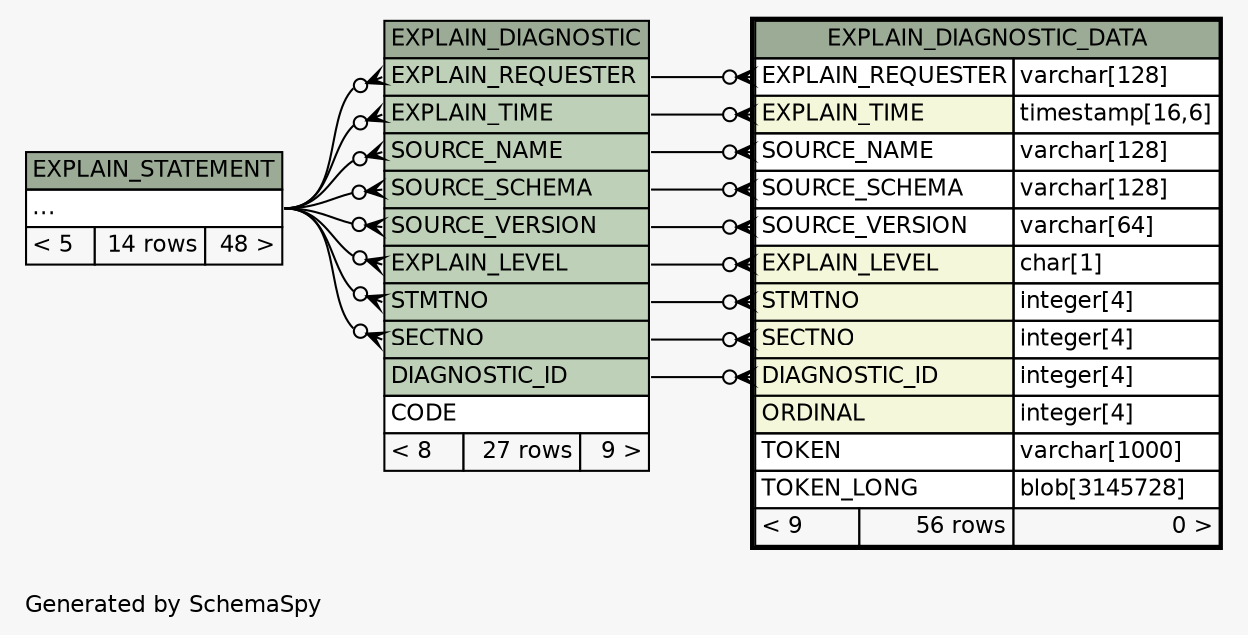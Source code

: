 // dot 2.38.0 on Windows 10 10.0
// SchemaSpy rev Unknown
digraph "twoDegreesRelationshipsDiagram" {
  graph [
    rankdir="RL"
    bgcolor="#f7f7f7"
    label="\nGenerated by SchemaSpy"
    labeljust="l"
    nodesep="0.18"
    ranksep="0.46"
    fontname="Helvetica"
    fontsize="11"
  ];
  node [
    fontname="Helvetica"
    fontsize="11"
    shape="plaintext"
  ];
  edge [
    arrowsize="0.8"
  ];
  "EXPLAIN_DIAGNOSTIC":"EXPLAIN_LEVEL":w -> "EXPLAIN_STATEMENT":"elipses":e [arrowhead=none dir=back arrowtail=crowodot];
  "EXPLAIN_DIAGNOSTIC":"EXPLAIN_REQUESTER":w -> "EXPLAIN_STATEMENT":"elipses":e [arrowhead=none dir=back arrowtail=crowodot];
  "EXPLAIN_DIAGNOSTIC":"EXPLAIN_TIME":w -> "EXPLAIN_STATEMENT":"elipses":e [arrowhead=none dir=back arrowtail=crowodot];
  "EXPLAIN_DIAGNOSTIC":"SECTNO":w -> "EXPLAIN_STATEMENT":"elipses":e [arrowhead=none dir=back arrowtail=crowodot];
  "EXPLAIN_DIAGNOSTIC":"SOURCE_NAME":w -> "EXPLAIN_STATEMENT":"elipses":e [arrowhead=none dir=back arrowtail=crowodot];
  "EXPLAIN_DIAGNOSTIC":"SOURCE_SCHEMA":w -> "EXPLAIN_STATEMENT":"elipses":e [arrowhead=none dir=back arrowtail=crowodot];
  "EXPLAIN_DIAGNOSTIC":"SOURCE_VERSION":w -> "EXPLAIN_STATEMENT":"elipses":e [arrowhead=none dir=back arrowtail=crowodot];
  "EXPLAIN_DIAGNOSTIC":"STMTNO":w -> "EXPLAIN_STATEMENT":"elipses":e [arrowhead=none dir=back arrowtail=crowodot];
  "EXPLAIN_DIAGNOSTIC_DATA":"DIAGNOSTIC_ID":w -> "EXPLAIN_DIAGNOSTIC":"DIAGNOSTIC_ID":e [arrowhead=none dir=back arrowtail=crowodot];
  "EXPLAIN_DIAGNOSTIC_DATA":"EXPLAIN_LEVEL":w -> "EXPLAIN_DIAGNOSTIC":"EXPLAIN_LEVEL":e [arrowhead=none dir=back arrowtail=crowodot];
  "EXPLAIN_DIAGNOSTIC_DATA":"EXPLAIN_REQUESTER":w -> "EXPLAIN_DIAGNOSTIC":"EXPLAIN_REQUESTER":e [arrowhead=none dir=back arrowtail=crowodot];
  "EXPLAIN_DIAGNOSTIC_DATA":"EXPLAIN_TIME":w -> "EXPLAIN_DIAGNOSTIC":"EXPLAIN_TIME":e [arrowhead=none dir=back arrowtail=crowodot];
  "EXPLAIN_DIAGNOSTIC_DATA":"SECTNO":w -> "EXPLAIN_DIAGNOSTIC":"SECTNO":e [arrowhead=none dir=back arrowtail=crowodot];
  "EXPLAIN_DIAGNOSTIC_DATA":"SOURCE_NAME":w -> "EXPLAIN_DIAGNOSTIC":"SOURCE_NAME":e [arrowhead=none dir=back arrowtail=crowodot];
  "EXPLAIN_DIAGNOSTIC_DATA":"SOURCE_SCHEMA":w -> "EXPLAIN_DIAGNOSTIC":"SOURCE_SCHEMA":e [arrowhead=none dir=back arrowtail=crowodot];
  "EXPLAIN_DIAGNOSTIC_DATA":"SOURCE_VERSION":w -> "EXPLAIN_DIAGNOSTIC":"SOURCE_VERSION":e [arrowhead=none dir=back arrowtail=crowodot];
  "EXPLAIN_DIAGNOSTIC_DATA":"STMTNO":w -> "EXPLAIN_DIAGNOSTIC":"STMTNO":e [arrowhead=none dir=back arrowtail=crowodot];
  "EXPLAIN_DIAGNOSTIC" [
    label=<
    <TABLE BORDER="0" CELLBORDER="1" CELLSPACING="0" BGCOLOR="#ffffff">
      <TR><TD COLSPAN="3" BGCOLOR="#9bab96" ALIGN="CENTER">EXPLAIN_DIAGNOSTIC</TD></TR>
      <TR><TD PORT="EXPLAIN_REQUESTER" COLSPAN="3" BGCOLOR="#bed1b8" ALIGN="LEFT">EXPLAIN_REQUESTER</TD></TR>
      <TR><TD PORT="EXPLAIN_TIME" COLSPAN="3" BGCOLOR="#bed1b8" ALIGN="LEFT">EXPLAIN_TIME</TD></TR>
      <TR><TD PORT="SOURCE_NAME" COLSPAN="3" BGCOLOR="#bed1b8" ALIGN="LEFT">SOURCE_NAME</TD></TR>
      <TR><TD PORT="SOURCE_SCHEMA" COLSPAN="3" BGCOLOR="#bed1b8" ALIGN="LEFT">SOURCE_SCHEMA</TD></TR>
      <TR><TD PORT="SOURCE_VERSION" COLSPAN="3" BGCOLOR="#bed1b8" ALIGN="LEFT">SOURCE_VERSION</TD></TR>
      <TR><TD PORT="EXPLAIN_LEVEL" COLSPAN="3" BGCOLOR="#bed1b8" ALIGN="LEFT">EXPLAIN_LEVEL</TD></TR>
      <TR><TD PORT="STMTNO" COLSPAN="3" BGCOLOR="#bed1b8" ALIGN="LEFT">STMTNO</TD></TR>
      <TR><TD PORT="SECTNO" COLSPAN="3" BGCOLOR="#bed1b8" ALIGN="LEFT">SECTNO</TD></TR>
      <TR><TD PORT="DIAGNOSTIC_ID" COLSPAN="3" BGCOLOR="#bed1b8" ALIGN="LEFT">DIAGNOSTIC_ID</TD></TR>
      <TR><TD PORT="CODE" COLSPAN="3" ALIGN="LEFT">CODE</TD></TR>
      <TR><TD ALIGN="LEFT" BGCOLOR="#f7f7f7">&lt; 8</TD><TD ALIGN="RIGHT" BGCOLOR="#f7f7f7">27 rows</TD><TD ALIGN="RIGHT" BGCOLOR="#f7f7f7">9 &gt;</TD></TR>
    </TABLE>>
    URL="EXPLAIN_DIAGNOSTIC.html"
    tooltip="EXPLAIN_DIAGNOSTIC"
  ];
  "EXPLAIN_DIAGNOSTIC_DATA" [
    label=<
    <TABLE BORDER="2" CELLBORDER="1" CELLSPACING="0" BGCOLOR="#ffffff">
      <TR><TD COLSPAN="3" BGCOLOR="#9bab96" ALIGN="CENTER">EXPLAIN_DIAGNOSTIC_DATA</TD></TR>
      <TR><TD PORT="EXPLAIN_REQUESTER" COLSPAN="2" ALIGN="LEFT">EXPLAIN_REQUESTER</TD><TD PORT="EXPLAIN_REQUESTER.type" ALIGN="LEFT">varchar[128]</TD></TR>
      <TR><TD PORT="EXPLAIN_TIME" COLSPAN="2" BGCOLOR="#f4f7da" ALIGN="LEFT">EXPLAIN_TIME</TD><TD PORT="EXPLAIN_TIME.type" ALIGN="LEFT">timestamp[16,6]</TD></TR>
      <TR><TD PORT="SOURCE_NAME" COLSPAN="2" ALIGN="LEFT">SOURCE_NAME</TD><TD PORT="SOURCE_NAME.type" ALIGN="LEFT">varchar[128]</TD></TR>
      <TR><TD PORT="SOURCE_SCHEMA" COLSPAN="2" ALIGN="LEFT">SOURCE_SCHEMA</TD><TD PORT="SOURCE_SCHEMA.type" ALIGN="LEFT">varchar[128]</TD></TR>
      <TR><TD PORT="SOURCE_VERSION" COLSPAN="2" ALIGN="LEFT">SOURCE_VERSION</TD><TD PORT="SOURCE_VERSION.type" ALIGN="LEFT">varchar[64]</TD></TR>
      <TR><TD PORT="EXPLAIN_LEVEL" COLSPAN="2" BGCOLOR="#f4f7da" ALIGN="LEFT">EXPLAIN_LEVEL</TD><TD PORT="EXPLAIN_LEVEL.type" ALIGN="LEFT">char[1]</TD></TR>
      <TR><TD PORT="STMTNO" COLSPAN="2" BGCOLOR="#f4f7da" ALIGN="LEFT">STMTNO</TD><TD PORT="STMTNO.type" ALIGN="LEFT">integer[4]</TD></TR>
      <TR><TD PORT="SECTNO" COLSPAN="2" BGCOLOR="#f4f7da" ALIGN="LEFT">SECTNO</TD><TD PORT="SECTNO.type" ALIGN="LEFT">integer[4]</TD></TR>
      <TR><TD PORT="DIAGNOSTIC_ID" COLSPAN="2" BGCOLOR="#f4f7da" ALIGN="LEFT">DIAGNOSTIC_ID</TD><TD PORT="DIAGNOSTIC_ID.type" ALIGN="LEFT">integer[4]</TD></TR>
      <TR><TD PORT="ORDINAL" COLSPAN="2" BGCOLOR="#f4f7da" ALIGN="LEFT">ORDINAL</TD><TD PORT="ORDINAL.type" ALIGN="LEFT">integer[4]</TD></TR>
      <TR><TD PORT="TOKEN" COLSPAN="2" ALIGN="LEFT">TOKEN</TD><TD PORT="TOKEN.type" ALIGN="LEFT">varchar[1000]</TD></TR>
      <TR><TD PORT="TOKEN_LONG" COLSPAN="2" ALIGN="LEFT">TOKEN_LONG</TD><TD PORT="TOKEN_LONG.type" ALIGN="LEFT">blob[3145728]</TD></TR>
      <TR><TD ALIGN="LEFT" BGCOLOR="#f7f7f7">&lt; 9</TD><TD ALIGN="RIGHT" BGCOLOR="#f7f7f7">56 rows</TD><TD ALIGN="RIGHT" BGCOLOR="#f7f7f7">0 &gt;</TD></TR>
    </TABLE>>
    URL="EXPLAIN_DIAGNOSTIC_DATA.html"
    tooltip="EXPLAIN_DIAGNOSTIC_DATA"
  ];
  "EXPLAIN_STATEMENT" [
    label=<
    <TABLE BORDER="0" CELLBORDER="1" CELLSPACING="0" BGCOLOR="#ffffff">
      <TR><TD COLSPAN="3" BGCOLOR="#9bab96" ALIGN="CENTER">EXPLAIN_STATEMENT</TD></TR>
      <TR><TD PORT="elipses" COLSPAN="3" ALIGN="LEFT">...</TD></TR>
      <TR><TD ALIGN="LEFT" BGCOLOR="#f7f7f7">&lt; 5</TD><TD ALIGN="RIGHT" BGCOLOR="#f7f7f7">14 rows</TD><TD ALIGN="RIGHT" BGCOLOR="#f7f7f7">48 &gt;</TD></TR>
    </TABLE>>
    URL="EXPLAIN_STATEMENT.html"
    tooltip="EXPLAIN_STATEMENT"
  ];
}

